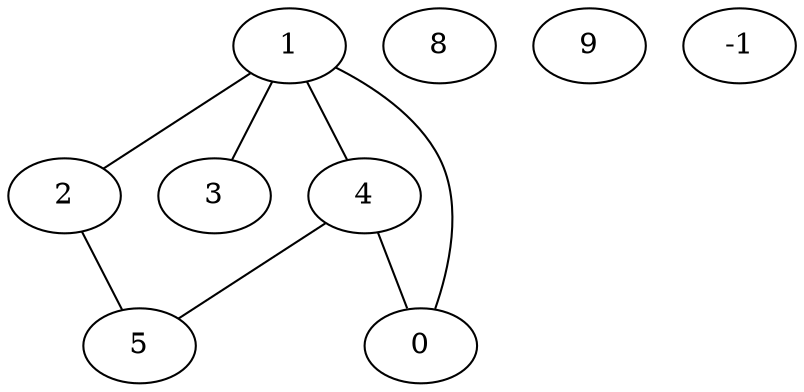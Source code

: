 graph grafo{
	0[label="1"]
	1[label="2"]
	2[label="3"]
	3[label="4"]
	4[label="5"]
	5[label="0"]
	6[label="8"]
	7[label="9"]
	8[label="-1"]

	0 -- 1
	0 -- 2
	0 -- 3
	0 -- 5
	1 -- 4
	3 -- 4
	3 -- 5

}
graph grafo{
	1[label="0"]
	2[label="1"]
	3[label="4"]
	4[label="2"]
	5[label="3"]
	6[label="8"]
	7[label="9"]
	8[label="-1"]

	1 -- 2
	1 -- 3
	2 -- 4
	2 -- 5

}

graph grafo{
	1[label="0"]
	2[label="1"]
	3[label="2"]
	4[label="3"]
	5[label="4"]
	6[label="6"]
	7[label="8"]
	8[label="9"]
	9[label="5"]
	10[label="-1"]

	1 -- 2
	1 -- 3
	1 -- 4
	1 -- 5
	2 -- 3
	2 -- 4
	2 -- 5
	3 -- 5
	3 -- 9
	5 -- 9
	7 -- 8

}

graph grafo{
	1[label="0"]
	2[label="1"]
	3[label="2"]
	4[label="3"]
	5[label="4"]
	6[label="6"]
	7[label="8"]
	8[label="9"]
	9[label="-1"]

	1 -- 3
	1 -- 4
	3 -- 5
	7 -- 8

}


/*

____________REDE PERT____________


Não foi possivel realizar o pert, pois o grafo não é direcionado

*/


graph grafo{
	0[label="0"]
	1[label="1"]
	2[label="2"]
	3[label="3"]
	4[label="4"]
	5[label="6"]
	6[label="8"]
	7[label="9"]
	8[label="-1"]

	0 -- 1
	0 -- 2
	0 -- 3
	0 -- 4
	1 -- 2
	1 -- 3
	2 -- 4
	6 -- 7

}
